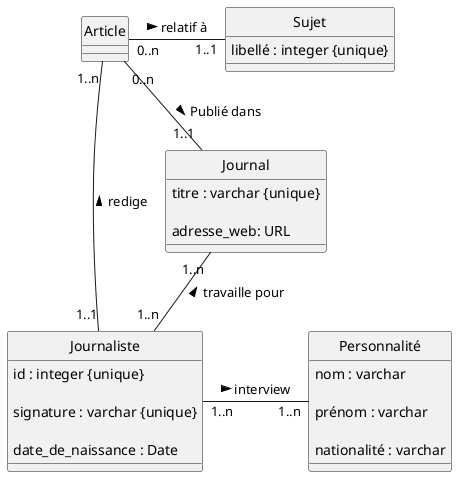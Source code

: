 @startuml 

hide circle  

class Sujet { 

    libellé : integer {unique} 

} 

class Journaliste { 

    id : integer {unique} 

    signature : varchar {unique} 

    date_de_naissance : Date 

} 

class Personnalité { 

    nom : varchar 

    prénom : varchar  

    nationalité : varchar 

} 

class Journal { 

    titre : varchar {unique} 

    adresse_web: URL 

}  

Article  "0..n" - "1..1" Sujet : relatif à >  

Article  "1..n" -- "1..1" Journaliste : redige < 

Article  "0..n" -- "1..1" Journal : Publié dans > 

Journal  "1..n" -- "1..n" Journaliste : travaille pour < 

Journaliste  "1..n" - "1..n" Personnalité : interview > 

@enduml 